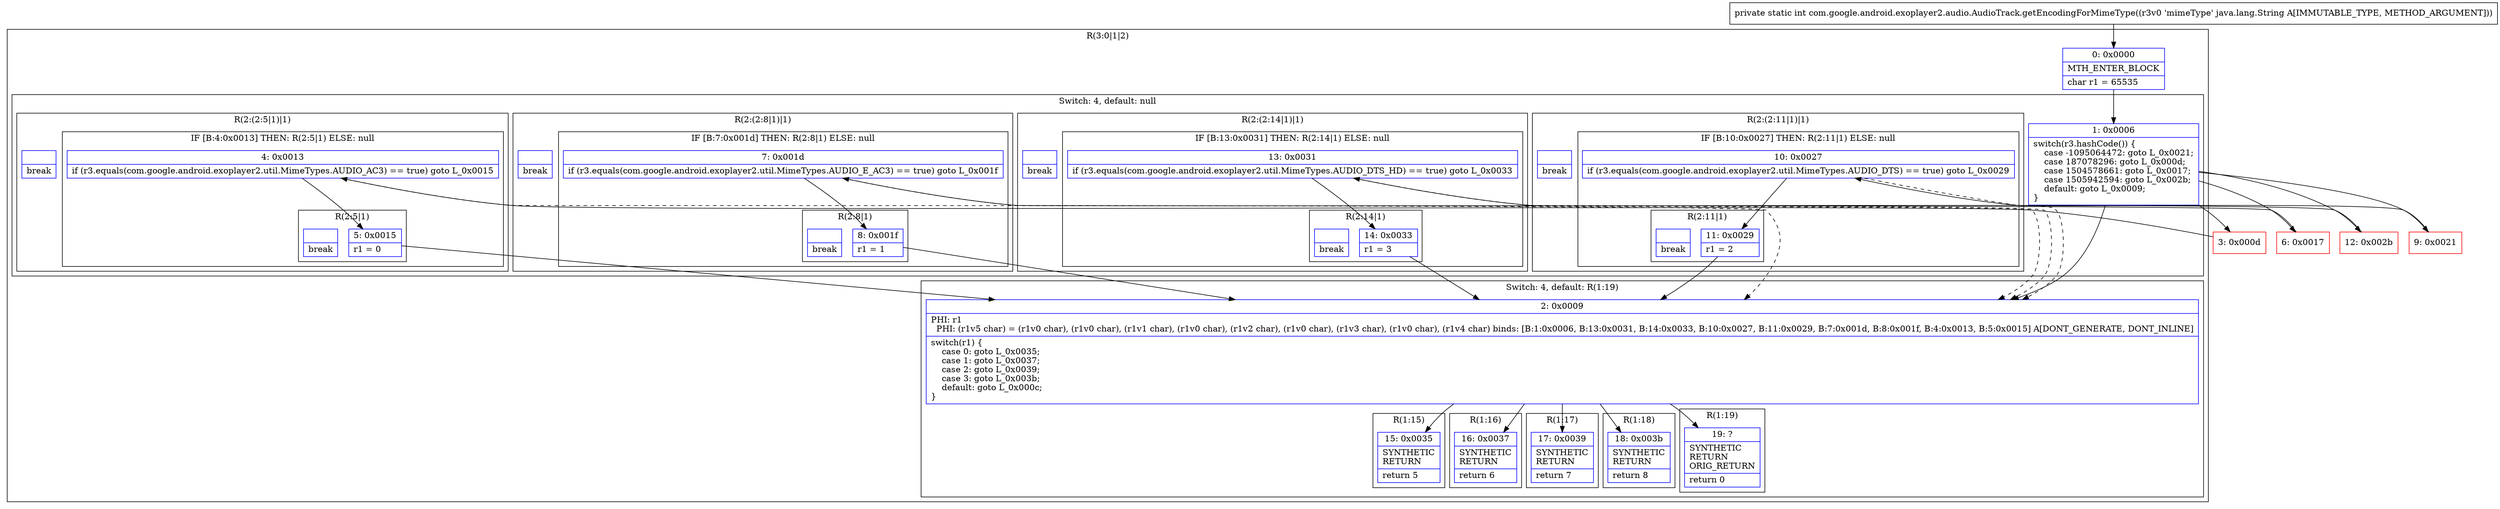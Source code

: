 digraph "CFG forcom.google.android.exoplayer2.audio.AudioTrack.getEncodingForMimeType(Ljava\/lang\/String;)I" {
subgraph cluster_Region_964760637 {
label = "R(3:0|1|2)";
node [shape=record,color=blue];
Node_0 [shape=record,label="{0\:\ 0x0000|MTH_ENTER_BLOCK\l|char r1 = 65535\l}"];
subgraph cluster_SwitchRegion_377031213 {
label = "Switch: 4, default: null";
node [shape=record,color=blue];
Node_1 [shape=record,label="{1\:\ 0x0006|switch(r3.hashCode()) \{\l    case \-1095064472: goto L_0x0021;\l    case 187078296: goto L_0x000d;\l    case 1504578661: goto L_0x0017;\l    case 1505942594: goto L_0x002b;\l    default: goto L_0x0009;\l\}\l}"];
subgraph cluster_Region_1473914551 {
label = "R(2:(2:11|1)|1)";
node [shape=record,color=blue];
subgraph cluster_IfRegion_1522849378 {
label = "IF [B:10:0x0027] THEN: R(2:11|1) ELSE: null";
node [shape=record,color=blue];
Node_10 [shape=record,label="{10\:\ 0x0027|if (r3.equals(com.google.android.exoplayer2.util.MimeTypes.AUDIO_DTS) == true) goto L_0x0029\l}"];
subgraph cluster_Region_101285782 {
label = "R(2:11|1)";
node [shape=record,color=blue];
Node_11 [shape=record,label="{11\:\ 0x0029|r1 = 2\l}"];
Node_InsnContainer_1103276309 [shape=record,label="{|break\l}"];
}
}
Node_InsnContainer_523565922 [shape=record,label="{|break\l}"];
}
subgraph cluster_Region_425560493 {
label = "R(2:(2:5|1)|1)";
node [shape=record,color=blue];
subgraph cluster_IfRegion_1700145954 {
label = "IF [B:4:0x0013] THEN: R(2:5|1) ELSE: null";
node [shape=record,color=blue];
Node_4 [shape=record,label="{4\:\ 0x0013|if (r3.equals(com.google.android.exoplayer2.util.MimeTypes.AUDIO_AC3) == true) goto L_0x0015\l}"];
subgraph cluster_Region_1204343218 {
label = "R(2:5|1)";
node [shape=record,color=blue];
Node_5 [shape=record,label="{5\:\ 0x0015|r1 = 0\l}"];
Node_InsnContainer_822656156 [shape=record,label="{|break\l}"];
}
}
Node_InsnContainer_157269556 [shape=record,label="{|break\l}"];
}
subgraph cluster_Region_2084200019 {
label = "R(2:(2:8|1)|1)";
node [shape=record,color=blue];
subgraph cluster_IfRegion_677475789 {
label = "IF [B:7:0x001d] THEN: R(2:8|1) ELSE: null";
node [shape=record,color=blue];
Node_7 [shape=record,label="{7\:\ 0x001d|if (r3.equals(com.google.android.exoplayer2.util.MimeTypes.AUDIO_E_AC3) == true) goto L_0x001f\l}"];
subgraph cluster_Region_1993937832 {
label = "R(2:8|1)";
node [shape=record,color=blue];
Node_8 [shape=record,label="{8\:\ 0x001f|r1 = 1\l}"];
Node_InsnContainer_1559875585 [shape=record,label="{|break\l}"];
}
}
Node_InsnContainer_673414068 [shape=record,label="{|break\l}"];
}
subgraph cluster_Region_113598501 {
label = "R(2:(2:14|1)|1)";
node [shape=record,color=blue];
subgraph cluster_IfRegion_631874093 {
label = "IF [B:13:0x0031] THEN: R(2:14|1) ELSE: null";
node [shape=record,color=blue];
Node_13 [shape=record,label="{13\:\ 0x0031|if (r3.equals(com.google.android.exoplayer2.util.MimeTypes.AUDIO_DTS_HD) == true) goto L_0x0033\l}"];
subgraph cluster_Region_1375391338 {
label = "R(2:14|1)";
node [shape=record,color=blue];
Node_14 [shape=record,label="{14\:\ 0x0033|r1 = 3\l}"];
Node_InsnContainer_935462721 [shape=record,label="{|break\l}"];
}
}
Node_InsnContainer_76489942 [shape=record,label="{|break\l}"];
}
}
subgraph cluster_SwitchRegion_1078386367 {
label = "Switch: 4, default: R(1:19)";
node [shape=record,color=blue];
Node_2 [shape=record,label="{2\:\ 0x0009|PHI: r1 \l  PHI: (r1v5 char) = (r1v0 char), (r1v0 char), (r1v1 char), (r1v0 char), (r1v2 char), (r1v0 char), (r1v3 char), (r1v0 char), (r1v4 char) binds: [B:1:0x0006, B:13:0x0031, B:14:0x0033, B:10:0x0027, B:11:0x0029, B:7:0x001d, B:8:0x001f, B:4:0x0013, B:5:0x0015] A[DONT_GENERATE, DONT_INLINE]\l|switch(r1) \{\l    case 0: goto L_0x0035;\l    case 1: goto L_0x0037;\l    case 2: goto L_0x0039;\l    case 3: goto L_0x003b;\l    default: goto L_0x000c;\l\}\l}"];
subgraph cluster_Region_702986282 {
label = "R(1:15)";
node [shape=record,color=blue];
Node_15 [shape=record,label="{15\:\ 0x0035|SYNTHETIC\lRETURN\l|return 5\l}"];
}
subgraph cluster_Region_1094111217 {
label = "R(1:16)";
node [shape=record,color=blue];
Node_16 [shape=record,label="{16\:\ 0x0037|SYNTHETIC\lRETURN\l|return 6\l}"];
}
subgraph cluster_Region_1726558361 {
label = "R(1:17)";
node [shape=record,color=blue];
Node_17 [shape=record,label="{17\:\ 0x0039|SYNTHETIC\lRETURN\l|return 7\l}"];
}
subgraph cluster_Region_465371398 {
label = "R(1:18)";
node [shape=record,color=blue];
Node_18 [shape=record,label="{18\:\ 0x003b|SYNTHETIC\lRETURN\l|return 8\l}"];
}
subgraph cluster_Region_126279091 {
label = "R(1:19)";
node [shape=record,color=blue];
Node_19 [shape=record,label="{19\:\ ?|SYNTHETIC\lRETURN\lORIG_RETURN\l|return 0\l}"];
}
}
}
Node_3 [shape=record,color=red,label="{3\:\ 0x000d}"];
Node_6 [shape=record,color=red,label="{6\:\ 0x0017}"];
Node_9 [shape=record,color=red,label="{9\:\ 0x0021}"];
Node_12 [shape=record,color=red,label="{12\:\ 0x002b}"];
MethodNode[shape=record,label="{private static int com.google.android.exoplayer2.audio.AudioTrack.getEncodingForMimeType((r3v0 'mimeType' java.lang.String A[IMMUTABLE_TYPE, METHOD_ARGUMENT])) }"];
MethodNode -> Node_0;
Node_0 -> Node_1;
Node_1 -> Node_2;
Node_1 -> Node_3;
Node_1 -> Node_6;
Node_1 -> Node_9;
Node_1 -> Node_12;
Node_10 -> Node_2[style=dashed];
Node_10 -> Node_11;
Node_11 -> Node_2;
Node_4 -> Node_2[style=dashed];
Node_4 -> Node_5;
Node_5 -> Node_2;
Node_7 -> Node_2[style=dashed];
Node_7 -> Node_8;
Node_8 -> Node_2;
Node_13 -> Node_2[style=dashed];
Node_13 -> Node_14;
Node_14 -> Node_2;
Node_2 -> Node_15;
Node_2 -> Node_16;
Node_2 -> Node_17;
Node_2 -> Node_18;
Node_2 -> Node_19;
Node_3 -> Node_4;
Node_6 -> Node_7;
Node_9 -> Node_10;
Node_12 -> Node_13;
}

